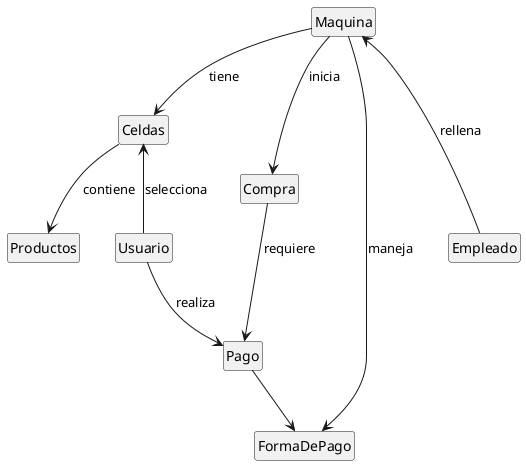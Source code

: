 @startuml diagramaDeClases
hide empty members
hide circles

class Maquina
class FormaDePago
class Pago
class Usuario
class Productos
class Celdas
class Compra
class Empleado

Maquina --> FormaDePago : maneja
Maquina --> Celdas : tiene 
Maquina --> Compra : inicia 
Celdas --> Productos : contiene 
Usuario -U-> Celdas : selecciona 
Usuario --> Pago : realiza 
Pago --> FormaDePago 
Compra --> Pago : requiere 
Empleado -U--> Maquina : rellena

@enduml